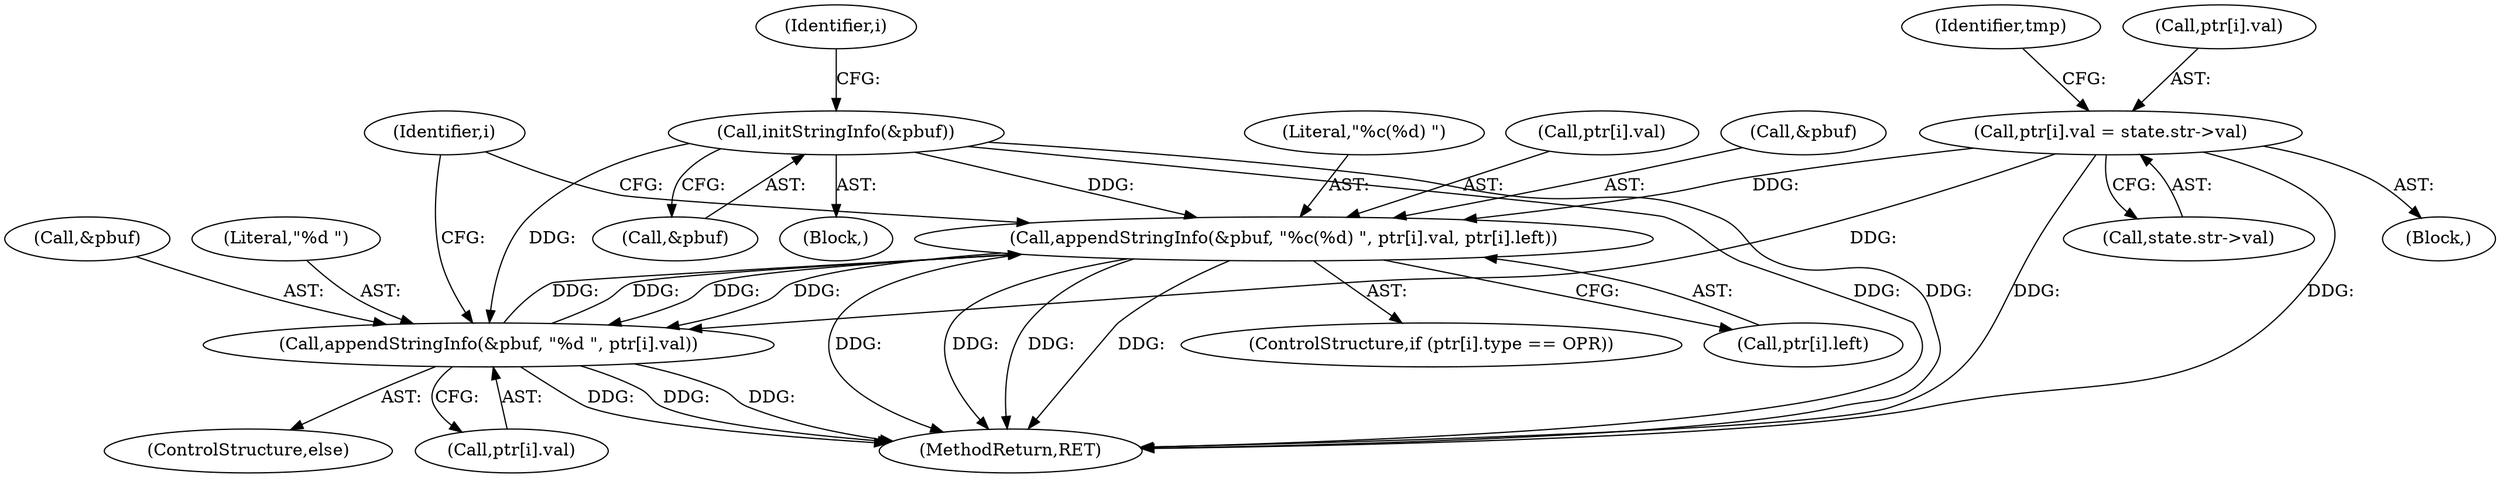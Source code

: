 digraph "0_postgres_31400a673325147e1205326008e32135a78b4d8a_5@array" {
"1000293" [label="(Call,appendStringInfo(&pbuf, \"%c(%d) \", ptr[i].val, ptr[i].left))"];
"1000308" [label="(Call,appendStringInfo(&pbuf, \"%d \", ptr[i].val))"];
"1000293" [label="(Call,appendStringInfo(&pbuf, \"%c(%d) \", ptr[i].val, ptr[i].left))"];
"1000270" [label="(Call,initStringInfo(&pbuf))"];
"1000232" [label="(Call,ptr[i].val = state.str->val)"];
"1000312" [label="(Call,ptr[i].val)"];
"1000238" [label="(Call,state.str->val)"];
"1000283" [label="(Identifier,i)"];
"1000308" [label="(Call,appendStringInfo(&pbuf, \"%d \", ptr[i].val))"];
"1000307" [label="(ControlStructure,else)"];
"1000294" [label="(Call,&pbuf)"];
"1000329" [label="(MethodReturn,RET)"];
"1000233" [label="(Call,ptr[i].val)"];
"1000302" [label="(Call,ptr[i].left)"];
"1000232" [label="(Call,ptr[i].val = state.str->val)"];
"1000311" [label="(Literal,\"%d \")"];
"1000296" [label="(Literal,\"%c(%d) \")"];
"1000275" [label="(Identifier,i)"];
"1000270" [label="(Call,initStringInfo(&pbuf))"];
"1000297" [label="(Call,ptr[i].val)"];
"1000293" [label="(Call,appendStringInfo(&pbuf, \"%c(%d) \", ptr[i].val, ptr[i].left))"];
"1000220" [label="(Block,)"];
"1000271" [label="(Call,&pbuf)"];
"1000103" [label="(Block,)"];
"1000244" [label="(Identifier,tmp)"];
"1000285" [label="(ControlStructure,if (ptr[i].type == OPR))"];
"1000309" [label="(Call,&pbuf)"];
"1000293" -> "1000285"  [label="AST: "];
"1000293" -> "1000302"  [label="CFG: "];
"1000294" -> "1000293"  [label="AST: "];
"1000296" -> "1000293"  [label="AST: "];
"1000297" -> "1000293"  [label="AST: "];
"1000302" -> "1000293"  [label="AST: "];
"1000283" -> "1000293"  [label="CFG: "];
"1000293" -> "1000329"  [label="DDG: "];
"1000293" -> "1000329"  [label="DDG: "];
"1000293" -> "1000329"  [label="DDG: "];
"1000293" -> "1000329"  [label="DDG: "];
"1000308" -> "1000293"  [label="DDG: "];
"1000308" -> "1000293"  [label="DDG: "];
"1000270" -> "1000293"  [label="DDG: "];
"1000232" -> "1000293"  [label="DDG: "];
"1000293" -> "1000308"  [label="DDG: "];
"1000293" -> "1000308"  [label="DDG: "];
"1000308" -> "1000307"  [label="AST: "];
"1000308" -> "1000312"  [label="CFG: "];
"1000309" -> "1000308"  [label="AST: "];
"1000311" -> "1000308"  [label="AST: "];
"1000312" -> "1000308"  [label="AST: "];
"1000283" -> "1000308"  [label="CFG: "];
"1000308" -> "1000329"  [label="DDG: "];
"1000308" -> "1000329"  [label="DDG: "];
"1000308" -> "1000329"  [label="DDG: "];
"1000270" -> "1000308"  [label="DDG: "];
"1000232" -> "1000308"  [label="DDG: "];
"1000270" -> "1000103"  [label="AST: "];
"1000270" -> "1000271"  [label="CFG: "];
"1000271" -> "1000270"  [label="AST: "];
"1000275" -> "1000270"  [label="CFG: "];
"1000270" -> "1000329"  [label="DDG: "];
"1000270" -> "1000329"  [label="DDG: "];
"1000232" -> "1000220"  [label="AST: "];
"1000232" -> "1000238"  [label="CFG: "];
"1000233" -> "1000232"  [label="AST: "];
"1000238" -> "1000232"  [label="AST: "];
"1000244" -> "1000232"  [label="CFG: "];
"1000232" -> "1000329"  [label="DDG: "];
"1000232" -> "1000329"  [label="DDG: "];
}
